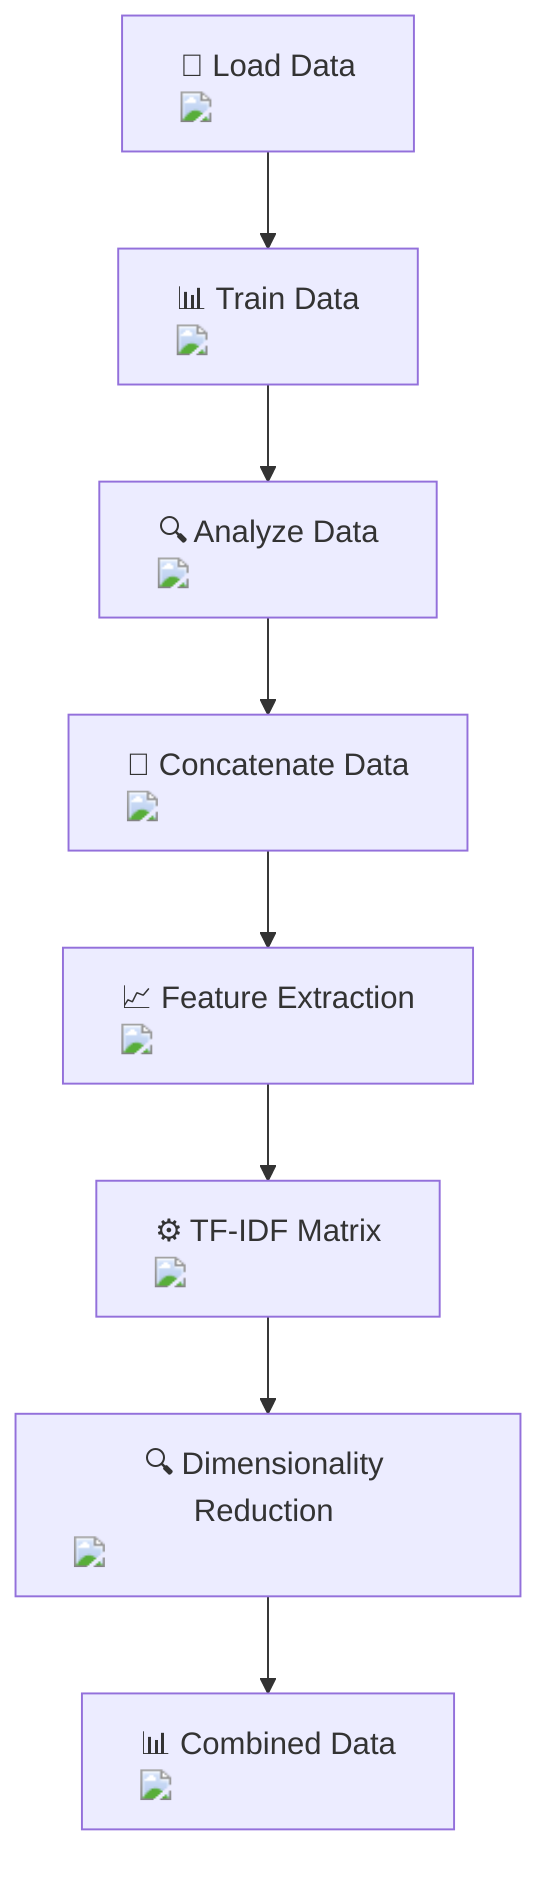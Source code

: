 flowchart TD
    A["📁 Load Data <img src='file.svg' />"] --> B["📊 Train Data <img src='table.svg' />"]
    B --> C["🔍 Analyze Data <img src='table.svg' />"]
    C --> D["🧩 Concatenate Data <img src='table.svg' />"]
    D --> E["📈 Feature Extraction <img src='column_split.svg' />"]
    E --> F["⚙️ TF-IDF Matrix <img src='table.svg' />"]
    F --> G["🔍 Dimensionality Reduction <img src='brain.svg' />"]
    G --> H["📊 Combined Data <img src='table.svg' />"]